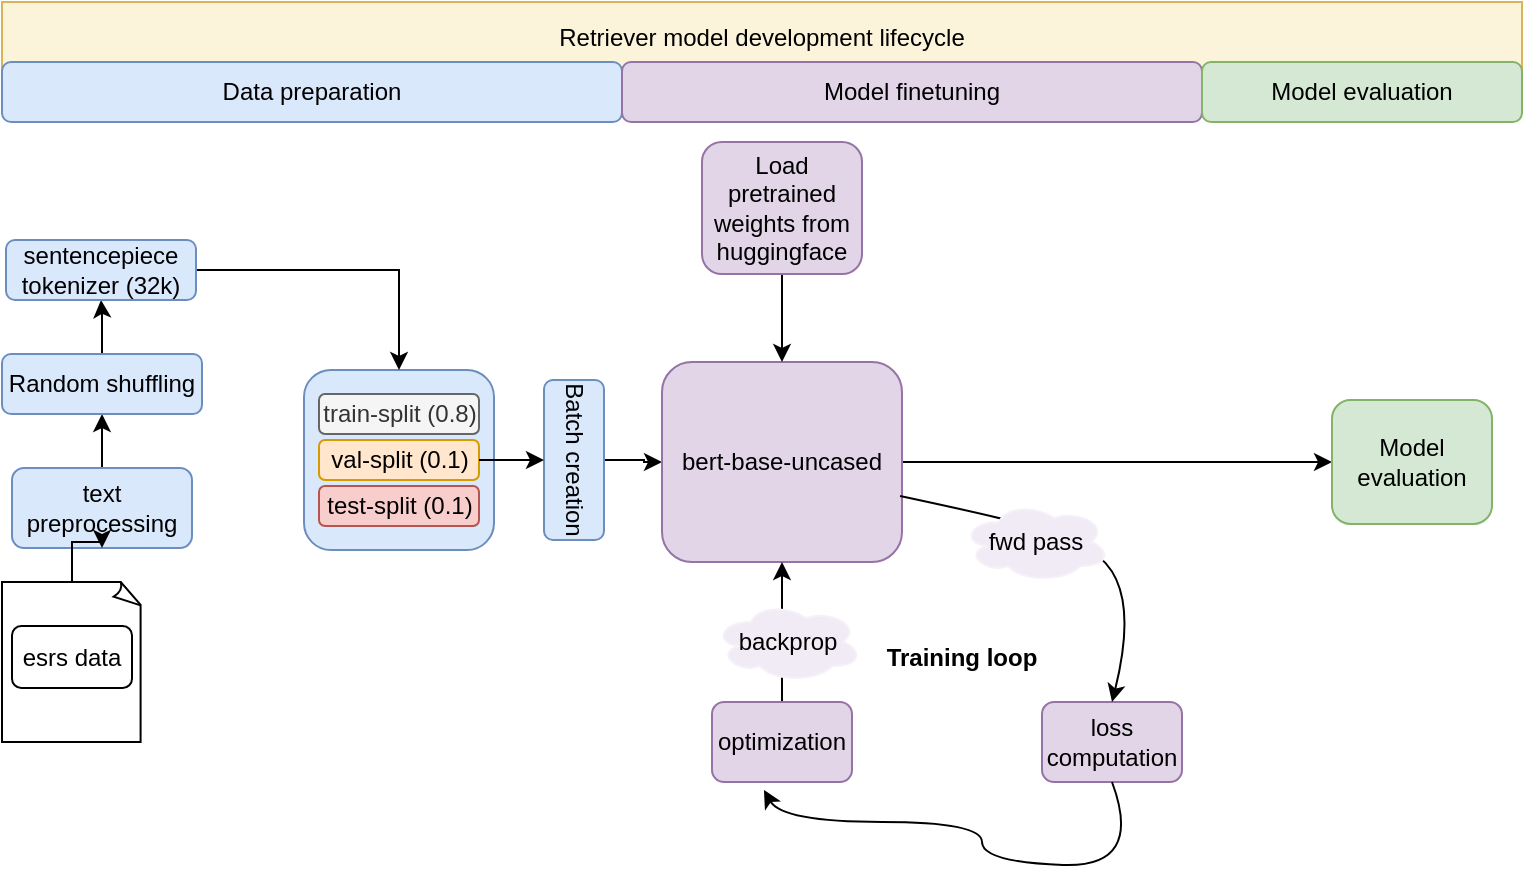 <mxfile version="23.1.4" type="github" pages="4">
  <diagram name="Page-1" id="IySvEpAe-FdJJma4Mca-">
    <mxGraphModel dx="954" dy="652" grid="1" gridSize="10" guides="1" tooltips="1" connect="1" arrows="1" fold="1" page="1" pageScale="1" pageWidth="850" pageHeight="1100" math="0" shadow="0">
      <root>
        <mxCell id="0" />
        <mxCell id="1" parent="0" />
        <mxCell id="gMrvczcp74hVCznomURD-35" value="" style="edgeStyle=orthogonalEdgeStyle;rounded=0;orthogonalLoop=1;jettySize=auto;html=1;" parent="1" source="gMrvczcp74hVCznomURD-1" target="gMrvczcp74hVCznomURD-13" edge="1">
          <mxGeometry relative="1" as="geometry" />
        </mxCell>
        <mxCell id="gMrvczcp74hVCznomURD-1" value="Batch creation" style="rounded=1;whiteSpace=wrap;html=1;fillColor=#dae8fc;strokeColor=#6c8ebf;rotation=90;" parent="1" vertex="1">
          <mxGeometry x="286" y="434" width="80" height="30" as="geometry" />
        </mxCell>
        <mxCell id="gMrvczcp74hVCznomURD-32" value="" style="edgeStyle=orthogonalEdgeStyle;rounded=0;orthogonalLoop=1;jettySize=auto;html=1;" parent="1" source="gMrvczcp74hVCznomURD-2" target="gMrvczcp74hVCznomURD-12" edge="1">
          <mxGeometry relative="1" as="geometry" />
        </mxCell>
        <mxCell id="gMrvczcp74hVCznomURD-2" value="text preprocessing" style="rounded=1;whiteSpace=wrap;html=1;fillColor=#dae8fc;strokeColor=#6c8ebf;" parent="1" vertex="1">
          <mxGeometry x="45" y="453" width="90" height="40" as="geometry" />
        </mxCell>
        <mxCell id="gMrvczcp74hVCznomURD-33" value="" style="edgeStyle=orthogonalEdgeStyle;rounded=0;orthogonalLoop=1;jettySize=auto;html=1;" parent="1" source="gMrvczcp74hVCznomURD-12" target="gMrvczcp74hVCznomURD-21" edge="1">
          <mxGeometry relative="1" as="geometry" />
        </mxCell>
        <mxCell id="gMrvczcp74hVCznomURD-12" value="Random shuffling" style="rounded=1;whiteSpace=wrap;html=1;fillColor=#dae8fc;strokeColor=#6c8ebf;" parent="1" vertex="1">
          <mxGeometry x="40" y="396" width="100" height="30" as="geometry" />
        </mxCell>
        <mxCell id="gMrvczcp74hVCznomURD-26" style="edgeStyle=orthogonalEdgeStyle;rounded=0;orthogonalLoop=1;jettySize=auto;html=1;" parent="1" source="gMrvczcp74hVCznomURD-13" target="gMrvczcp74hVCznomURD-14" edge="1">
          <mxGeometry relative="1" as="geometry" />
        </mxCell>
        <mxCell id="gMrvczcp74hVCznomURD-13" value="bert-base-uncased" style="rounded=1;whiteSpace=wrap;html=1;fillColor=#e1d5e7;strokeColor=#9673a6;" parent="1" vertex="1">
          <mxGeometry x="370" y="400" width="120" height="100" as="geometry" />
        </mxCell>
        <mxCell id="gMrvczcp74hVCznomURD-14" value="Model evaluation" style="rounded=1;whiteSpace=wrap;html=1;fillColor=#d5e8d4;strokeColor=#82b366;" parent="1" vertex="1">
          <mxGeometry x="705" y="419" width="80" height="62" as="geometry" />
        </mxCell>
        <mxCell id="gMrvczcp74hVCznomURD-15" value="" style="rounded=1;whiteSpace=wrap;html=1;fillColor=#dae8fc;strokeColor=#6c8ebf;" parent="1" vertex="1">
          <mxGeometry x="191" y="404" width="95" height="90" as="geometry" />
        </mxCell>
        <mxCell id="gMrvczcp74hVCznomURD-19" value="" style="group" parent="1" vertex="1" connectable="0">
          <mxGeometry x="198.5" y="416" width="80" height="66" as="geometry" />
        </mxCell>
        <mxCell id="gMrvczcp74hVCznomURD-16" value="train-split (0.8)" style="rounded=1;whiteSpace=wrap;html=1;fillColor=#f5f5f5;strokeColor=#666666;fontColor=#333333;" parent="gMrvczcp74hVCznomURD-19" vertex="1">
          <mxGeometry width="80" height="20" as="geometry" />
        </mxCell>
        <mxCell id="gMrvczcp74hVCznomURD-17" value="val-split (0.1)" style="rounded=1;whiteSpace=wrap;html=1;fillColor=#ffe6cc;strokeColor=#d79b00;" parent="gMrvczcp74hVCznomURD-19" vertex="1">
          <mxGeometry y="23" width="80" height="20" as="geometry" />
        </mxCell>
        <mxCell id="gMrvczcp74hVCznomURD-18" value="test-split (0.1)" style="rounded=1;whiteSpace=wrap;html=1;fillColor=#f8cecc;strokeColor=#b85450;" parent="gMrvczcp74hVCznomURD-19" vertex="1">
          <mxGeometry y="46" width="80" height="20" as="geometry" />
        </mxCell>
        <mxCell id="gMrvczcp74hVCznomURD-34" style="edgeStyle=orthogonalEdgeStyle;rounded=0;orthogonalLoop=1;jettySize=auto;html=1;entryX=0.5;entryY=0;entryDx=0;entryDy=0;" parent="1" source="gMrvczcp74hVCznomURD-21" target="gMrvczcp74hVCznomURD-15" edge="1">
          <mxGeometry relative="1" as="geometry" />
        </mxCell>
        <mxCell id="gMrvczcp74hVCznomURD-21" value="sentencepiece tokenizer (32k)" style="rounded=1;whiteSpace=wrap;html=1;fillColor=#dae8fc;strokeColor=#6c8ebf;" parent="1" vertex="1">
          <mxGeometry x="42" y="339" width="95" height="30" as="geometry" />
        </mxCell>
        <mxCell id="gMrvczcp74hVCznomURD-23" value="" style="edgeStyle=orthogonalEdgeStyle;rounded=0;orthogonalLoop=1;jettySize=auto;html=1;" parent="1" source="gMrvczcp74hVCznomURD-17" target="gMrvczcp74hVCznomURD-1" edge="1">
          <mxGeometry relative="1" as="geometry" />
        </mxCell>
        <mxCell id="gMrvczcp74hVCznomURD-25" value="" style="edgeStyle=orthogonalEdgeStyle;rounded=0;orthogonalLoop=1;jettySize=auto;html=1;" parent="1" source="gMrvczcp74hVCznomURD-24" target="gMrvczcp74hVCznomURD-13" edge="1">
          <mxGeometry relative="1" as="geometry" />
        </mxCell>
        <mxCell id="gMrvczcp74hVCznomURD-24" value="Load pretrained weights from huggingface" style="rounded=1;whiteSpace=wrap;html=1;fillColor=#e1d5e7;strokeColor=#9673a6;" parent="1" vertex="1">
          <mxGeometry x="390" y="290" width="80" height="66" as="geometry" />
        </mxCell>
        <mxCell id="gMrvczcp74hVCznomURD-29" value="" style="edgeStyle=orthogonalEdgeStyle;rounded=0;orthogonalLoop=1;jettySize=auto;html=1;" parent="1" source="gMrvczcp74hVCznomURD-3" target="gMrvczcp74hVCznomURD-2" edge="1">
          <mxGeometry relative="1" as="geometry" />
        </mxCell>
        <mxCell id="gMrvczcp74hVCznomURD-37" value="loss computation" style="rounded=1;whiteSpace=wrap;html=1;fillColor=#e1d5e7;strokeColor=#9673a6;" parent="1" vertex="1">
          <mxGeometry x="560" y="570" width="70" height="40" as="geometry" />
        </mxCell>
        <mxCell id="gMrvczcp74hVCznomURD-44" value="" style="edgeStyle=orthogonalEdgeStyle;rounded=0;orthogonalLoop=1;jettySize=auto;html=1;" parent="1" source="gMrvczcp74hVCznomURD-38" target="gMrvczcp74hVCznomURD-13" edge="1">
          <mxGeometry relative="1" as="geometry" />
        </mxCell>
        <mxCell id="gMrvczcp74hVCznomURD-38" value="optimization" style="rounded=1;whiteSpace=wrap;html=1;fillColor=#e1d5e7;strokeColor=#9673a6;" parent="1" vertex="1">
          <mxGeometry x="395" y="570" width="70" height="40" as="geometry" />
        </mxCell>
        <mxCell id="gMrvczcp74hVCznomURD-41" value="" style="curved=1;endArrow=classic;html=1;rounded=0;entryX=0.5;entryY=0;entryDx=0;entryDy=0;exitX=0.992;exitY=0.67;exitDx=0;exitDy=0;exitPerimeter=0;" parent="1" source="gMrvczcp74hVCznomURD-13" target="gMrvczcp74hVCznomURD-37" edge="1">
          <mxGeometry width="50" height="50" relative="1" as="geometry">
            <mxPoint x="400" y="540" as="sourcePoint" />
            <mxPoint x="450" y="490" as="targetPoint" />
            <Array as="points">
              <mxPoint x="550" y="480" />
              <mxPoint x="580" y="490" />
              <mxPoint x="570" y="490" />
              <mxPoint x="560" y="480" />
              <mxPoint x="610" y="510" />
            </Array>
          </mxGeometry>
        </mxCell>
        <mxCell id="gMrvczcp74hVCznomURD-43" value="" style="curved=1;endArrow=classic;html=1;rounded=0;entryX=0.371;entryY=1.1;entryDx=0;entryDy=0;exitX=0.5;exitY=1;exitDx=0;exitDy=0;entryPerimeter=0;" parent="1" source="gMrvczcp74hVCznomURD-37" target="gMrvczcp74hVCznomURD-38" edge="1">
          <mxGeometry width="50" height="50" relative="1" as="geometry">
            <mxPoint x="550" y="640" as="sourcePoint" />
            <mxPoint x="646" y="723" as="targetPoint" />
            <Array as="points">
              <mxPoint x="611" y="653" />
              <mxPoint x="530" y="650" />
              <mxPoint x="530" y="630" />
              <mxPoint x="430" y="630" />
            </Array>
          </mxGeometry>
        </mxCell>
        <mxCell id="gMrvczcp74hVCznomURD-45" value="fwd pass" style="ellipse;shape=cloud;whiteSpace=wrap;html=1;fillColor=#f1ebf5;strokeColor=#f6f1f9;" parent="1" vertex="1">
          <mxGeometry x="520" y="470" width="74" height="40" as="geometry" />
        </mxCell>
        <mxCell id="gMrvczcp74hVCznomURD-46" value="backprop" style="ellipse;shape=cloud;whiteSpace=wrap;html=1;fillColor=#f1ebf5;strokeColor=#f6f1f9;" parent="1" vertex="1">
          <mxGeometry x="396" y="520" width="74" height="40" as="geometry" />
        </mxCell>
        <mxCell id="gMrvczcp74hVCznomURD-51" value="&lt;b&gt;Training loop&lt;/b&gt;" style="text;html=1;strokeColor=none;fillColor=none;align=center;verticalAlign=middle;whiteSpace=wrap;rounded=0;" parent="1" vertex="1">
          <mxGeometry x="480" y="525" width="80" height="45" as="geometry" />
        </mxCell>
        <mxCell id="gMrvczcp74hVCznomURD-54" value="Retriever model development lifecycle" style="rounded=0;whiteSpace=wrap;html=1;fillColor=#fbf3da;strokeColor=#d6b656;" parent="1" vertex="1">
          <mxGeometry x="40" y="220" width="760" height="35" as="geometry" />
        </mxCell>
        <mxCell id="gMrvczcp74hVCznomURD-55" value="Data preparation" style="rounded=1;whiteSpace=wrap;html=1;fillColor=#dae8fc;strokeColor=#6c8ebf;" parent="1" vertex="1">
          <mxGeometry x="40" y="250" width="310" height="30" as="geometry" />
        </mxCell>
        <mxCell id="gMrvczcp74hVCznomURD-56" value="Model finetuning" style="rounded=1;whiteSpace=wrap;html=1;fillColor=#e1d5e7;strokeColor=#9673a6;" parent="1" vertex="1">
          <mxGeometry x="350" y="250" width="290" height="30" as="geometry" />
        </mxCell>
        <mxCell id="gMrvczcp74hVCznomURD-57" value="Model evaluation" style="rounded=1;whiteSpace=wrap;html=1;fillColor=#d5e8d4;strokeColor=#82b366;" parent="1" vertex="1">
          <mxGeometry x="640" y="250" width="160" height="30" as="geometry" />
        </mxCell>
        <mxCell id="gMrvczcp74hVCznomURD-3" value="" style="whiteSpace=wrap;html=1;shape=mxgraph.basic.document" parent="1" vertex="1">
          <mxGeometry x="40" y="510" width="70" height="80" as="geometry" />
        </mxCell>
        <mxCell id="gMrvczcp74hVCznomURD-4" value="esrs data" style="rounded=1;whiteSpace=wrap;html=1;" parent="1" vertex="1">
          <mxGeometry x="45" y="532" width="60" height="31" as="geometry" />
        </mxCell>
      </root>
    </mxGraphModel>
  </diagram>
  <diagram id="VhU0kenX7d5pK0Y0SLSK" name="Page-2">
    <mxGraphModel dx="954" dy="652" grid="1" gridSize="10" guides="1" tooltips="1" connect="1" arrows="1" fold="1" page="1" pageScale="1" pageWidth="850" pageHeight="1100" math="0" shadow="0">
      <root>
        <mxCell id="0" />
        <mxCell id="1" parent="0" />
        <mxCell id="w36MJGWVKzYjhwWvzskw-1" value="bugs/new requirements" style="rounded=1;whiteSpace=wrap;html=1;fillColor=#dae8fc;strokeColor=#6c8ebf;" parent="1" vertex="1">
          <mxGeometry x="305" y="410" width="120" height="30" as="geometry" />
        </mxCell>
        <mxCell id="w36MJGWVKzYjhwWvzskw-12" value="" style="edgeStyle=orthogonalEdgeStyle;rounded=0;orthogonalLoop=1;jettySize=auto;html=1;" parent="1" source="w36MJGWVKzYjhwWvzskw-2" target="w36MJGWVKzYjhwWvzskw-7" edge="1">
          <mxGeometry relative="1" as="geometry" />
        </mxCell>
        <mxCell id="w36MJGWVKzYjhwWvzskw-2" value="deployment" style="shape=step;perimeter=stepPerimeter;whiteSpace=wrap;html=1;fixedSize=1;fillColor=#fff2cc;strokeColor=#d6b656;" parent="1" vertex="1">
          <mxGeometry x="379" y="480" width="110" height="30" as="geometry" />
        </mxCell>
        <mxCell id="w36MJGWVKzYjhwWvzskw-4" value="development" style="shape=step;perimeter=stepPerimeter;whiteSpace=wrap;html=1;fixedSize=1;fillColor=#fff2cc;strokeColor=#d6b656;" parent="1" vertex="1">
          <mxGeometry x="158" y="480" width="110" height="30" as="geometry" />
        </mxCell>
        <mxCell id="w36MJGWVKzYjhwWvzskw-6" value="Production" style="swimlane;whiteSpace=wrap;html=1;startSize=20;fillColor=#f8cecc;strokeColor=#b85450;" parent="1" vertex="1">
          <mxGeometry x="500" y="455" width="111" height="80" as="geometry" />
        </mxCell>
        <mxCell id="w36MJGWVKzYjhwWvzskw-7" value="should be live 24/7" style="text;html=1;strokeColor=#9673a6;fillColor=#e1d5e7;align=center;verticalAlign=middle;whiteSpace=wrap;rounded=0;" parent="w36MJGWVKzYjhwWvzskw-6" vertex="1">
          <mxGeometry x="25.5" y="35" width="60" height="30" as="geometry" />
        </mxCell>
        <mxCell id="w36MJGWVKzYjhwWvzskw-8" value="" style="curved=1;endArrow=classic;html=1;rounded=0;exitX=0.5;exitY=0;exitDx=0;exitDy=0;entryX=0;entryY=0.5;entryDx=0;entryDy=0;" parent="1" source="w36MJGWVKzYjhwWvzskw-6" target="w36MJGWVKzYjhwWvzskw-4" edge="1">
          <mxGeometry width="50" height="50" relative="1" as="geometry">
            <mxPoint x="400" y="442" as="sourcePoint" />
            <mxPoint x="100" y="480" as="targetPoint" />
            <Array as="points">
              <mxPoint x="420" y="440" />
              <mxPoint x="260" y="450" />
              <mxPoint x="20" y="480" />
            </Array>
          </mxGeometry>
        </mxCell>
        <mxCell id="w36MJGWVKzYjhwWvzskw-9" value="testing" style="shape=step;perimeter=stepPerimeter;whiteSpace=wrap;html=1;fixedSize=1;fillColor=#fff2cc;strokeColor=#d6b656;" parent="1" vertex="1">
          <mxGeometry x="270" y="480" width="110" height="30" as="geometry" />
        </mxCell>
        <mxCell id="jpaAR6_0hE21Yia7JtqN-1" value="" style="rounded=1;whiteSpace=wrap;html=1;" parent="1" vertex="1">
          <mxGeometry x="360" y="450" width="120" height="60" as="geometry" />
        </mxCell>
      </root>
    </mxGraphModel>
  </diagram>
  <diagram id="lHFg8uuza7OuuN9KAxr2" name="Page-3">
    <mxGraphModel dx="954" dy="652" grid="1" gridSize="10" guides="1" tooltips="1" connect="1" arrows="1" fold="1" page="1" pageScale="1" pageWidth="850" pageHeight="1100" math="0" shadow="0">
      <root>
        <mxCell id="0" />
        <mxCell id="1" parent="0" />
        <mxCell id="KxiuLjv18NoSmCndW4R5-7" style="edgeStyle=orthogonalEdgeStyle;rounded=0;orthogonalLoop=1;jettySize=auto;html=1;entryX=0;entryY=0.5;entryDx=0;entryDy=0;" parent="1" source="KxiuLjv18NoSmCndW4R5-1" target="KxiuLjv18NoSmCndW4R5-2" edge="1">
          <mxGeometry relative="1" as="geometry" />
        </mxCell>
        <mxCell id="KxiuLjv18NoSmCndW4R5-1" value="Data preprocessing" style="rounded=1;whiteSpace=wrap;html=1;fillColor=#dae8fc;strokeColor=#6c8ebf;" parent="1" vertex="1">
          <mxGeometry x="90" y="580" width="150" height="30" as="geometry" />
        </mxCell>
        <mxCell id="KxiuLjv18NoSmCndW4R5-8" style="edgeStyle=orthogonalEdgeStyle;rounded=0;orthogonalLoop=1;jettySize=auto;html=1;entryX=0;entryY=0.5;entryDx=0;entryDy=0;" parent="1" source="KxiuLjv18NoSmCndW4R5-2" target="KxiuLjv18NoSmCndW4R5-6" edge="1">
          <mxGeometry relative="1" as="geometry" />
        </mxCell>
        <mxCell id="KxiuLjv18NoSmCndW4R5-2" value="Model training" style="rounded=1;whiteSpace=wrap;html=1;fillColor=#dae8fc;strokeColor=#6c8ebf;" parent="1" vertex="1">
          <mxGeometry x="270" y="580" width="150" height="30" as="geometry" />
        </mxCell>
        <mxCell id="KxiuLjv18NoSmCndW4R5-3" value="App deployment" style="rounded=1;whiteSpace=wrap;html=1;fillColor=#dae8fc;strokeColor=#6c8ebf;" parent="1" vertex="1">
          <mxGeometry x="630" y="580" width="150" height="30" as="geometry" />
        </mxCell>
        <mxCell id="KxiuLjv18NoSmCndW4R5-4" value="" style="curved=1;endArrow=classic;html=1;rounded=0;" parent="1" edge="1">
          <mxGeometry width="50" height="50" relative="1" as="geometry">
            <mxPoint x="400" y="560" as="sourcePoint" />
            <mxPoint x="800" y="610" as="targetPoint" />
            <Array as="points">
              <mxPoint x="470" y="560" />
              <mxPoint x="760" y="560" />
              <mxPoint x="810" y="580" />
            </Array>
          </mxGeometry>
        </mxCell>
        <mxCell id="KxiuLjv18NoSmCndW4R5-5" value="" style="curved=1;endArrow=classic;html=1;rounded=0;" parent="1" edge="1">
          <mxGeometry width="50" height="50" relative="1" as="geometry">
            <mxPoint x="470" y="560" as="sourcePoint" />
            <mxPoint x="70" y="610" as="targetPoint" />
            <Array as="points">
              <mxPoint x="400" y="560" />
              <mxPoint x="110" y="560" />
              <mxPoint x="60" y="580" />
            </Array>
          </mxGeometry>
        </mxCell>
        <mxCell id="KxiuLjv18NoSmCndW4R5-9" style="edgeStyle=orthogonalEdgeStyle;rounded=0;orthogonalLoop=1;jettySize=auto;html=1;" parent="1" source="KxiuLjv18NoSmCndW4R5-6" target="KxiuLjv18NoSmCndW4R5-3" edge="1">
          <mxGeometry relative="1" as="geometry" />
        </mxCell>
        <mxCell id="KxiuLjv18NoSmCndW4R5-6" value="App development" style="rounded=1;whiteSpace=wrap;html=1;fillColor=#dae8fc;strokeColor=#6c8ebf;" parent="1" vertex="1">
          <mxGeometry x="450" y="580" width="150" height="30" as="geometry" />
        </mxCell>
        <mxCell id="KxiuLjv18NoSmCndW4R5-12" style="edgeStyle=orthogonalEdgeStyle;rounded=0;orthogonalLoop=1;jettySize=auto;html=1;" parent="1" source="KxiuLjv18NoSmCndW4R5-10" edge="1">
          <mxGeometry relative="1" as="geometry">
            <mxPoint x="410" y="560" as="targetPoint" />
          </mxGeometry>
        </mxCell>
        <mxCell id="KxiuLjv18NoSmCndW4R5-10" value="Automation using github action" style="rounded=1;whiteSpace=wrap;html=1;fillColor=#fff2cc;strokeColor=#d6b656;" parent="1" vertex="1">
          <mxGeometry x="190" y="510" width="440" height="30" as="geometry" />
        </mxCell>
      </root>
    </mxGraphModel>
  </diagram>
  <diagram id="-MMizlCMT1Kvn06NCW5a" name="Page-4">
    <mxGraphModel dx="954" dy="652" grid="1" gridSize="10" guides="1" tooltips="1" connect="1" arrows="1" fold="1" page="1" pageScale="1" pageWidth="850" pageHeight="1100" math="0" shadow="0">
      <root>
        <mxCell id="0" />
        <mxCell id="1" parent="0" />
        <mxCell id="n-5a_3RS80aOlKYjF3Cu-2" value="Batch creation" style="rounded=1;whiteSpace=wrap;html=1;fillColor=#dae8fc;strokeColor=#6c8ebf;rotation=90;" parent="1" vertex="1">
          <mxGeometry x="286" y="406" width="80" height="30" as="geometry" />
        </mxCell>
        <mxCell id="n-5a_3RS80aOlKYjF3Cu-3" value="" style="edgeStyle=orthogonalEdgeStyle;rounded=0;orthogonalLoop=1;jettySize=auto;html=1;" parent="1" source="n-5a_3RS80aOlKYjF3Cu-4" target="n-5a_3RS80aOlKYjF3Cu-6" edge="1">
          <mxGeometry relative="1" as="geometry" />
        </mxCell>
        <mxCell id="n-5a_3RS80aOlKYjF3Cu-4" value="text preprocessing" style="rounded=1;whiteSpace=wrap;html=1;fillColor=#dae8fc;strokeColor=#6c8ebf;" parent="1" vertex="1">
          <mxGeometry x="52.5" y="420" width="90" height="40" as="geometry" />
        </mxCell>
        <mxCell id="n-5a_3RS80aOlKYjF3Cu-5" value="" style="edgeStyle=orthogonalEdgeStyle;rounded=0;orthogonalLoop=1;jettySize=auto;html=1;" parent="1" source="n-5a_3RS80aOlKYjF3Cu-6" target="n-5a_3RS80aOlKYjF3Cu-16" edge="1">
          <mxGeometry relative="1" as="geometry" />
        </mxCell>
        <mxCell id="n-5a_3RS80aOlKYjF3Cu-6" value="Random shuffling" style="rounded=1;whiteSpace=wrap;html=1;fillColor=#dae8fc;strokeColor=#6c8ebf;" parent="1" vertex="1">
          <mxGeometry x="47.5" y="363" width="100" height="30" as="geometry" />
        </mxCell>
        <mxCell id="n-5a_3RS80aOlKYjF3Cu-7" style="edgeStyle=orthogonalEdgeStyle;rounded=0;orthogonalLoop=1;jettySize=auto;html=1;" parent="1" source="n-5a_3RS80aOlKYjF3Cu-8" target="n-5a_3RS80aOlKYjF3Cu-9" edge="1">
          <mxGeometry relative="1" as="geometry">
            <Array as="points">
              <mxPoint x="550" y="328" />
              <mxPoint x="550" y="328" />
            </Array>
          </mxGeometry>
        </mxCell>
        <mxCell id="n-5a_3RS80aOlKYjF3Cu-8" value="Encoder model" style="rounded=1;whiteSpace=wrap;html=1;fillColor=#e1d5e7;strokeColor=#9673a6;" parent="1" vertex="1">
          <mxGeometry x="377.5" y="297" width="120" height="100" as="geometry" />
        </mxCell>
        <mxCell id="n-5a_3RS80aOlKYjF3Cu-9" value="Model evaluation on test data" style="rounded=1;whiteSpace=wrap;html=1;fillColor=#d5e8d4;strokeColor=#82b366;" parent="1" vertex="1">
          <mxGeometry x="690" y="297" width="80" height="62" as="geometry" />
        </mxCell>
        <mxCell id="n-5a_3RS80aOlKYjF3Cu-10" value="" style="rounded=1;whiteSpace=wrap;html=1;fillColor=#dae8fc;strokeColor=#6c8ebf;" parent="1" vertex="1">
          <mxGeometry x="177.5" y="376" width="95" height="90" as="geometry" />
        </mxCell>
        <mxCell id="n-5a_3RS80aOlKYjF3Cu-11" value="" style="group" parent="1" vertex="1" connectable="0">
          <mxGeometry x="185" y="388" width="80" height="66" as="geometry" />
        </mxCell>
        <mxCell id="n-5a_3RS80aOlKYjF3Cu-12" value="train-split (0.8)" style="rounded=1;whiteSpace=wrap;html=1;fillColor=#f5f5f5;strokeColor=#666666;fontColor=#333333;" parent="n-5a_3RS80aOlKYjF3Cu-11" vertex="1">
          <mxGeometry width="80" height="20" as="geometry" />
        </mxCell>
        <mxCell id="n-5a_3RS80aOlKYjF3Cu-13" value="val-split (0.1)" style="rounded=1;whiteSpace=wrap;html=1;fillColor=#ffe6cc;strokeColor=#d79b00;" parent="n-5a_3RS80aOlKYjF3Cu-11" vertex="1">
          <mxGeometry y="23" width="80" height="20" as="geometry" />
        </mxCell>
        <mxCell id="n-5a_3RS80aOlKYjF3Cu-14" value="test-split (0.1)" style="rounded=1;whiteSpace=wrap;html=1;fillColor=#f8cecc;strokeColor=#b85450;" parent="n-5a_3RS80aOlKYjF3Cu-11" vertex="1">
          <mxGeometry y="46" width="80" height="20" as="geometry" />
        </mxCell>
        <mxCell id="n-5a_3RS80aOlKYjF3Cu-15" style="edgeStyle=orthogonalEdgeStyle;rounded=0;orthogonalLoop=1;jettySize=auto;html=1;entryX=0.5;entryY=0;entryDx=0;entryDy=0;" parent="1" source="n-5a_3RS80aOlKYjF3Cu-16" target="n-5a_3RS80aOlKYjF3Cu-10" edge="1">
          <mxGeometry relative="1" as="geometry" />
        </mxCell>
        <mxCell id="n-5a_3RS80aOlKYjF3Cu-16" value="tokenizer" style="rounded=1;whiteSpace=wrap;html=1;fillColor=#dae8fc;strokeColor=#6c8ebf;" parent="1" vertex="1">
          <mxGeometry x="49.5" y="306" width="95" height="30" as="geometry" />
        </mxCell>
        <mxCell id="n-5a_3RS80aOlKYjF3Cu-17" value="" style="edgeStyle=orthogonalEdgeStyle;rounded=0;orthogonalLoop=1;jettySize=auto;html=1;" parent="1" source="n-5a_3RS80aOlKYjF3Cu-13" target="n-5a_3RS80aOlKYjF3Cu-2" edge="1">
          <mxGeometry relative="1" as="geometry" />
        </mxCell>
        <mxCell id="n-5a_3RS80aOlKYjF3Cu-19" value="loss computation" style="rounded=1;whiteSpace=wrap;html=1;fillColor=#e1d5e7;strokeColor=#9673a6;" parent="1" vertex="1">
          <mxGeometry x="567.5" y="467" width="70" height="40" as="geometry" />
        </mxCell>
        <mxCell id="n-5a_3RS80aOlKYjF3Cu-20" value="" style="edgeStyle=orthogonalEdgeStyle;rounded=0;orthogonalLoop=1;jettySize=auto;html=1;" parent="1" source="n-5a_3RS80aOlKYjF3Cu-21" target="n-5a_3RS80aOlKYjF3Cu-8" edge="1">
          <mxGeometry relative="1" as="geometry" />
        </mxCell>
        <mxCell id="n-5a_3RS80aOlKYjF3Cu-21" value="optimization" style="rounded=1;whiteSpace=wrap;html=1;fillColor=#e1d5e7;strokeColor=#9673a6;" parent="1" vertex="1">
          <mxGeometry x="402.5" y="467" width="70" height="40" as="geometry" />
        </mxCell>
        <mxCell id="n-5a_3RS80aOlKYjF3Cu-22" value="" style="curved=1;endArrow=classic;html=1;rounded=0;entryX=0.5;entryY=0;entryDx=0;entryDy=0;exitX=0.992;exitY=0.67;exitDx=0;exitDy=0;exitPerimeter=0;" parent="1" source="n-5a_3RS80aOlKYjF3Cu-8" target="n-5a_3RS80aOlKYjF3Cu-19" edge="1">
          <mxGeometry width="50" height="50" relative="1" as="geometry">
            <mxPoint x="407.5" y="437" as="sourcePoint" />
            <mxPoint x="457.5" y="387" as="targetPoint" />
            <Array as="points">
              <mxPoint x="557.5" y="377" />
              <mxPoint x="587.5" y="387" />
              <mxPoint x="577.5" y="387" />
              <mxPoint x="567.5" y="377" />
              <mxPoint x="617.5" y="407" />
            </Array>
          </mxGeometry>
        </mxCell>
        <mxCell id="n-5a_3RS80aOlKYjF3Cu-23" value="" style="curved=1;endArrow=classic;html=1;rounded=0;entryX=0.371;entryY=1.1;entryDx=0;entryDy=0;exitX=0.5;exitY=1;exitDx=0;exitDy=0;entryPerimeter=0;" parent="1" source="n-5a_3RS80aOlKYjF3Cu-19" target="n-5a_3RS80aOlKYjF3Cu-21" edge="1">
          <mxGeometry width="50" height="50" relative="1" as="geometry">
            <mxPoint x="557.5" y="537" as="sourcePoint" />
            <mxPoint x="653.5" y="620" as="targetPoint" />
            <Array as="points">
              <mxPoint x="618.5" y="550" />
              <mxPoint x="537.5" y="547" />
              <mxPoint x="537.5" y="527" />
              <mxPoint x="437.5" y="527" />
            </Array>
          </mxGeometry>
        </mxCell>
        <mxCell id="n-5a_3RS80aOlKYjF3Cu-24" value="fwd pass" style="ellipse;shape=cloud;whiteSpace=wrap;html=1;fillColor=#f1ebf5;strokeColor=#f6f1f9;" parent="1" vertex="1">
          <mxGeometry x="527.5" y="367" width="74" height="40" as="geometry" />
        </mxCell>
        <mxCell id="n-5a_3RS80aOlKYjF3Cu-25" value="backprop" style="ellipse;shape=cloud;whiteSpace=wrap;html=1;fillColor=#f1ebf5;strokeColor=#f6f1f9;" parent="1" vertex="1">
          <mxGeometry x="403.5" y="417" width="74" height="40" as="geometry" />
        </mxCell>
        <mxCell id="n-5a_3RS80aOlKYjF3Cu-26" value="&lt;b&gt;Training loop&lt;/b&gt;" style="text;html=1;strokeColor=none;fillColor=none;align=center;verticalAlign=middle;whiteSpace=wrap;rounded=0;" parent="1" vertex="1">
          <mxGeometry x="487.5" y="422" width="80" height="45" as="geometry" />
        </mxCell>
        <mxCell id="n-5a_3RS80aOlKYjF3Cu-27" value="Recommender system development lifecycle" style="rounded=0;whiteSpace=wrap;html=1;fillColor=#fbf3da;strokeColor=#d6b656;" parent="1" vertex="1">
          <mxGeometry x="40" y="220" width="760" height="35" as="geometry" />
        </mxCell>
        <mxCell id="n-5a_3RS80aOlKYjF3Cu-28" value="Data preparation" style="rounded=1;whiteSpace=wrap;html=1;fillColor=#dae8fc;strokeColor=#6c8ebf;" parent="1" vertex="1">
          <mxGeometry x="40" y="250" width="310" height="30" as="geometry" />
        </mxCell>
        <mxCell id="n-5a_3RS80aOlKYjF3Cu-29" value="Model training" style="rounded=1;whiteSpace=wrap;html=1;fillColor=#e1d5e7;strokeColor=#9673a6;" parent="1" vertex="1">
          <mxGeometry x="350" y="250" width="290" height="30" as="geometry" />
        </mxCell>
        <mxCell id="n-5a_3RS80aOlKYjF3Cu-30" value="Model evaluation" style="rounded=1;whiteSpace=wrap;html=1;fillColor=#d5e8d4;strokeColor=#82b366;" parent="1" vertex="1">
          <mxGeometry x="640" y="250" width="160" height="30" as="geometry" />
        </mxCell>
        <mxCell id="n-5a_3RS80aOlKYjF3Cu-34" value="" style="endArrow=classic;html=1;rounded=0;exitX=0.5;exitY=0;exitDx=0;exitDy=0;entryX=0.5;entryY=1;entryDx=0;entryDy=0;" parent="1" source="n-5a_3RS80aOlKYjF3Cu-33" target="n-5a_3RS80aOlKYjF3Cu-4" edge="1">
          <mxGeometry width="50" height="50" relative="1" as="geometry">
            <mxPoint x="407.5" y="497" as="sourcePoint" />
            <mxPoint x="457.5" y="447" as="targetPoint" />
          </mxGeometry>
        </mxCell>
        <mxCell id="n-5a_3RS80aOlKYjF3Cu-35" style="edgeStyle=orthogonalEdgeStyle;rounded=0;orthogonalLoop=1;jettySize=auto;html=1;entryX=0.025;entryY=0.43;entryDx=0;entryDy=0;entryPerimeter=0;" parent="1" source="n-5a_3RS80aOlKYjF3Cu-2" target="n-5a_3RS80aOlKYjF3Cu-8" edge="1">
          <mxGeometry relative="1" as="geometry">
            <Array as="points">
              <mxPoint x="327.5" y="340" />
            </Array>
          </mxGeometry>
        </mxCell>
        <mxCell id="n-5a_3RS80aOlKYjF3Cu-38" value="" style="group" parent="1" vertex="1" connectable="0">
          <mxGeometry x="47.5" y="490" width="100" height="20" as="geometry" />
        </mxCell>
        <mxCell id="n-5a_3RS80aOlKYjF3Cu-31" value="" style="group" parent="n-5a_3RS80aOlKYjF3Cu-38" vertex="1" connectable="0">
          <mxGeometry width="100" height="20" as="geometry" />
        </mxCell>
        <mxCell id="n-5a_3RS80aOlKYjF3Cu-32" value="" style="group;fillColor=#dae8fc;strokeColor=#6c8ebf;container=0;" parent="n-5a_3RS80aOlKYjF3Cu-31" vertex="1" connectable="0">
          <mxGeometry width="100" height="20" as="geometry" />
        </mxCell>
        <mxCell id="n-5a_3RS80aOlKYjF3Cu-33" value="Data store" style="rounded=0;whiteSpace=wrap;html=1;fillColor=#f5f5f5;fontColor=#333333;strokeColor=#666666;" parent="n-5a_3RS80aOlKYjF3Cu-38" vertex="1">
          <mxGeometry x="20.5" width="60" height="20" as="geometry" />
        </mxCell>
      </root>
    </mxGraphModel>
  </diagram>
</mxfile>
